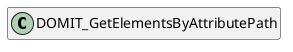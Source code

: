 @startuml
set namespaceSeparator \\
hide members
hide << alias >> circle

class DOMIT_GetElementsByAttributePath
@enduml
